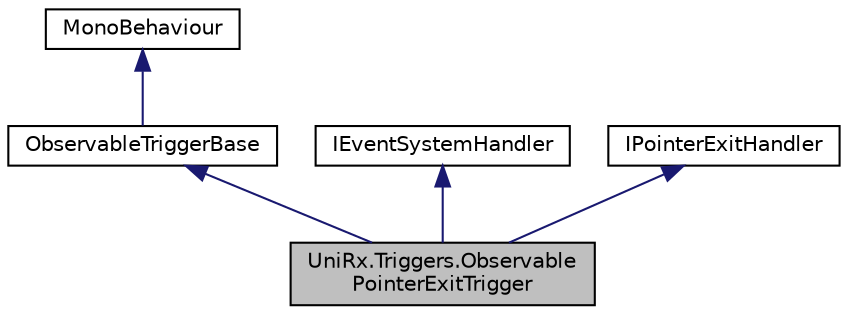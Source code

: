 digraph "UniRx.Triggers.ObservablePointerExitTrigger"
{
 // LATEX_PDF_SIZE
  edge [fontname="Helvetica",fontsize="10",labelfontname="Helvetica",labelfontsize="10"];
  node [fontname="Helvetica",fontsize="10",shape=record];
  Node1 [label="UniRx.Triggers.Observable\lPointerExitTrigger",height=0.2,width=0.4,color="black", fillcolor="grey75", style="filled", fontcolor="black",tooltip=" "];
  Node2 -> Node1 [dir="back",color="midnightblue",fontsize="10",style="solid"];
  Node2 [label="ObservableTriggerBase",height=0.2,width=0.4,color="black", fillcolor="white", style="filled",URL="$class_uni_rx_1_1_triggers_1_1_observable_trigger_base.html",tooltip=" "];
  Node3 -> Node2 [dir="back",color="midnightblue",fontsize="10",style="solid"];
  Node3 [label="MonoBehaviour",height=0.2,width=0.4,color="black", fillcolor="white", style="filled",tooltip=" "];
  Node4 -> Node1 [dir="back",color="midnightblue",fontsize="10",style="solid"];
  Node4 [label="IEventSystemHandler",height=0.2,width=0.4,color="black", fillcolor="white", style="filled",tooltip=" "];
  Node5 -> Node1 [dir="back",color="midnightblue",fontsize="10",style="solid"];
  Node5 [label="IPointerExitHandler",height=0.2,width=0.4,color="black", fillcolor="white", style="filled",tooltip=" "];
}
